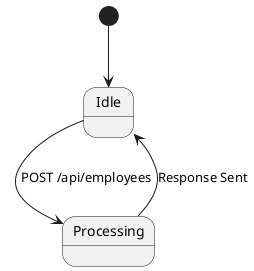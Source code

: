 @startuml
[*] --> Idle
Idle --> Processing : POST /api/employees
Processing --> Idle : Response Sent
@enduml
